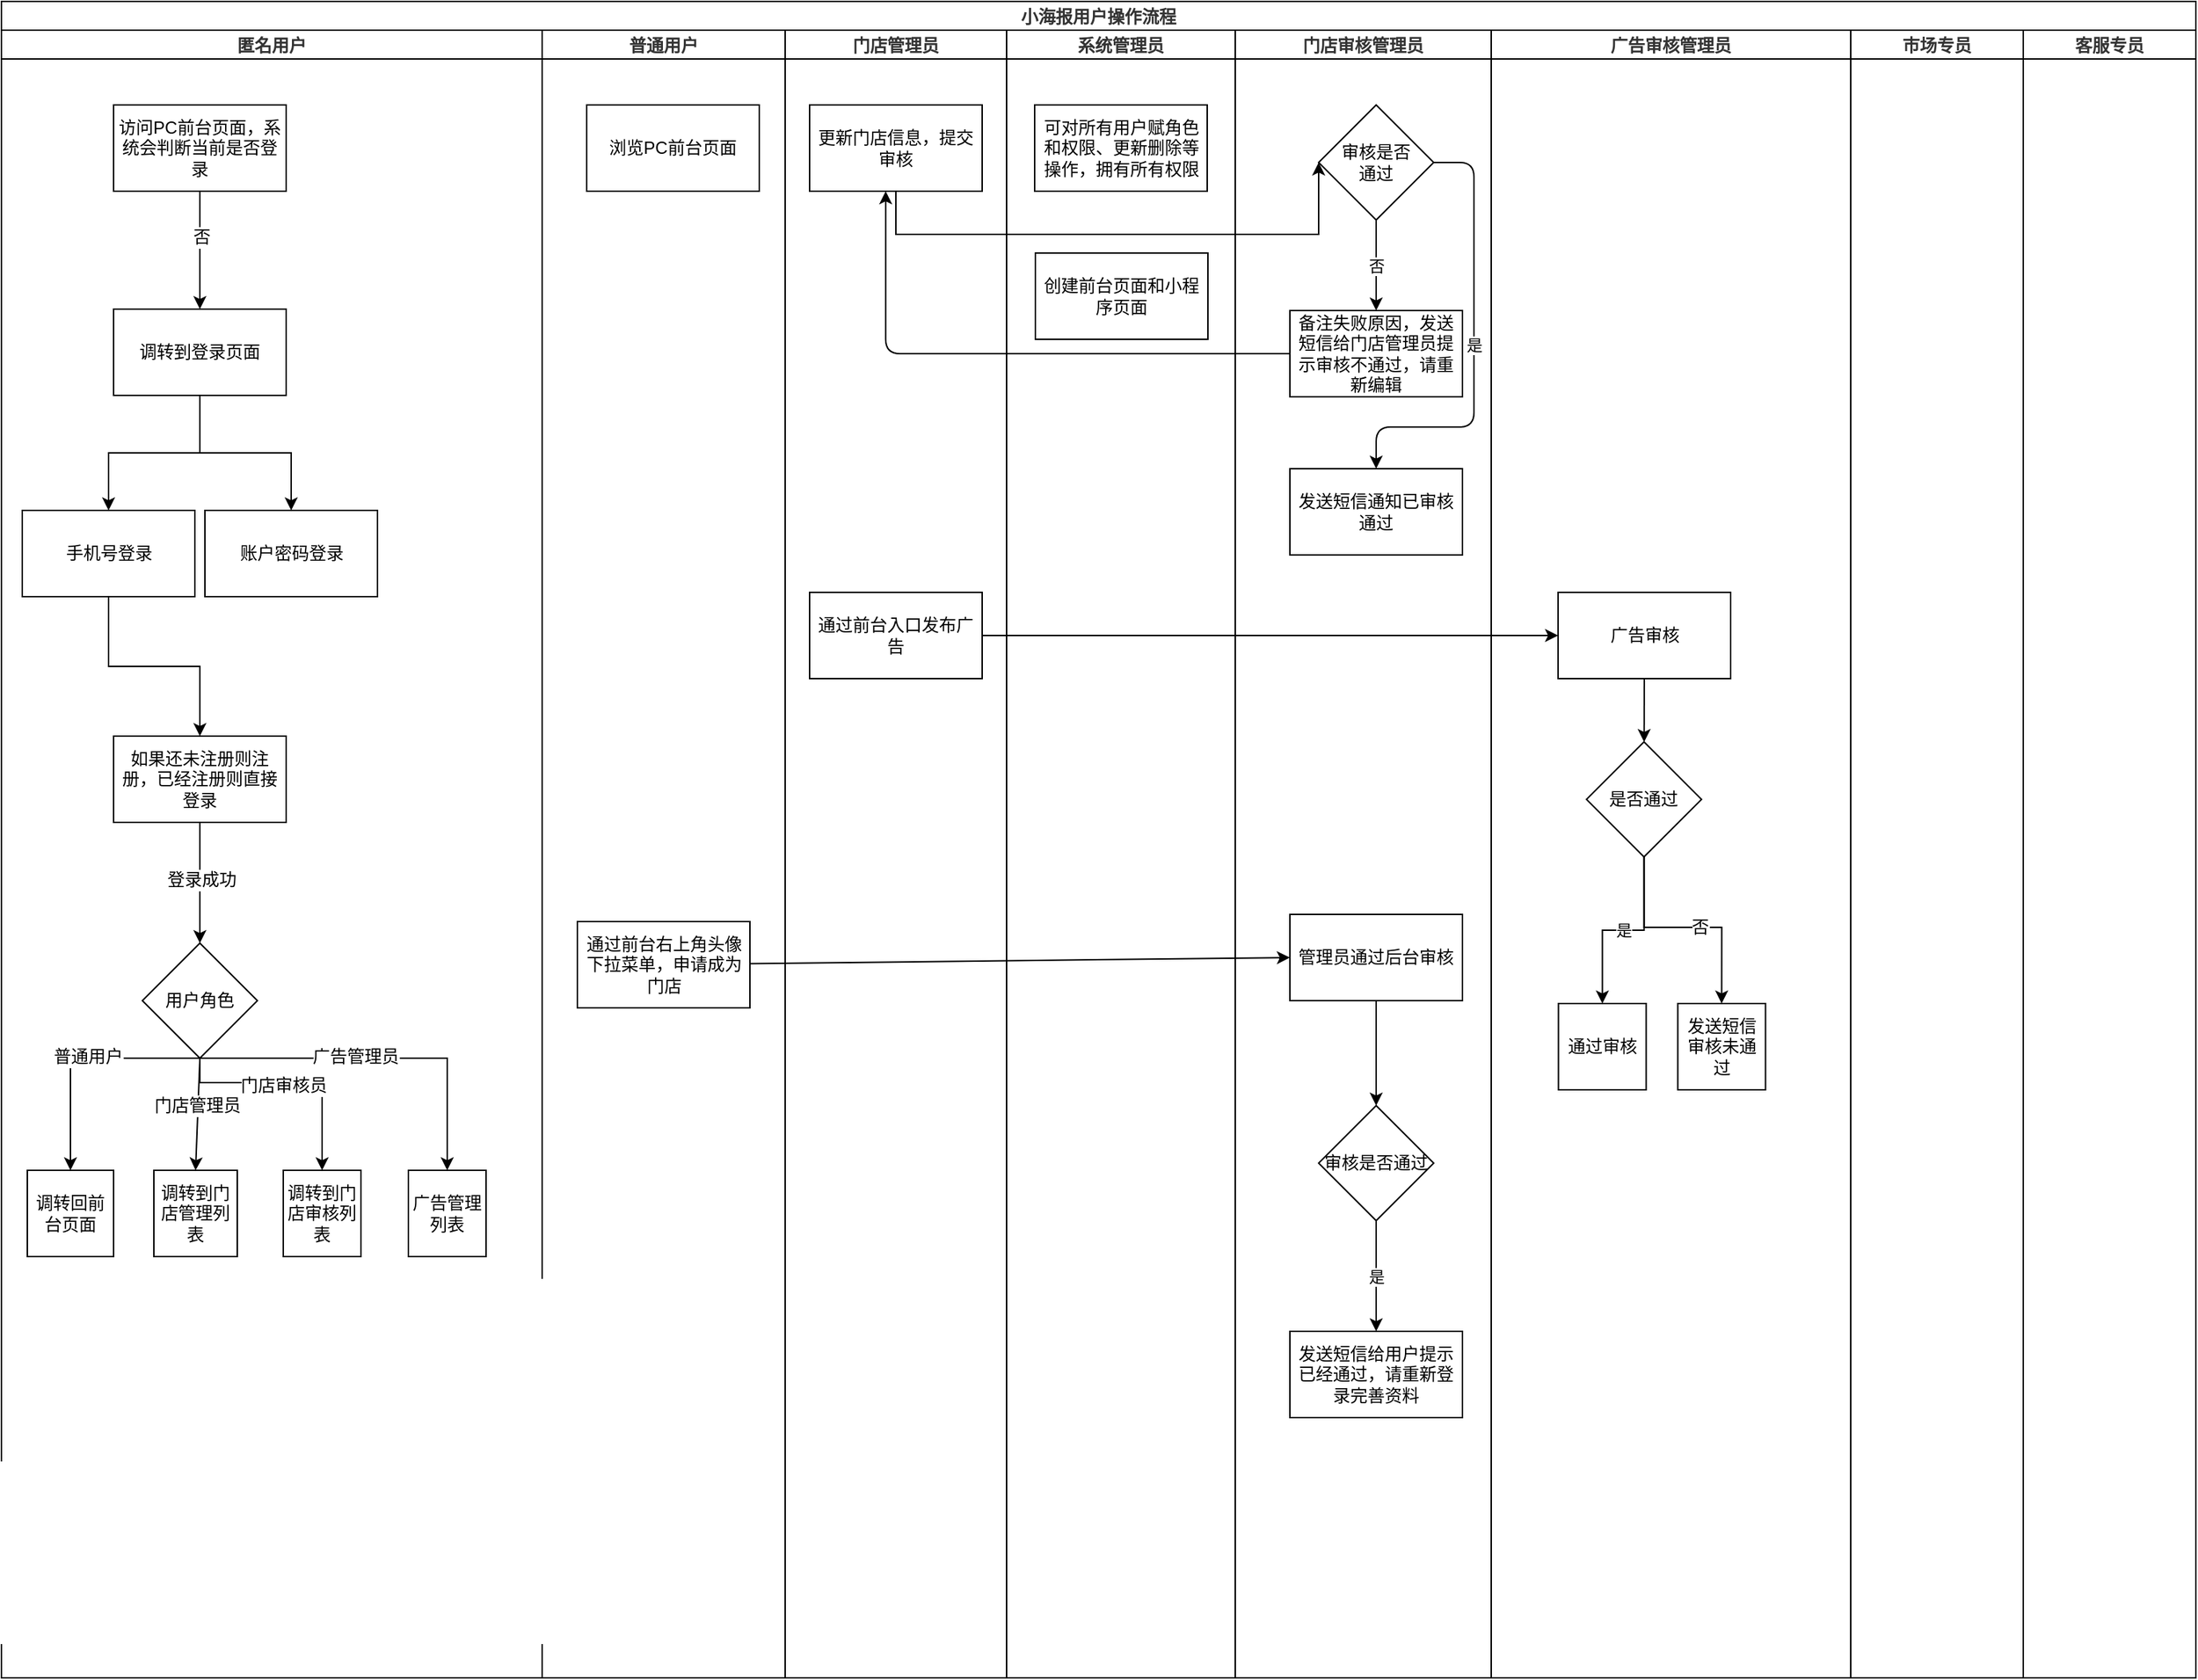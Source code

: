 <mxfile version="12.2.4" pages="1"><diagram id="4UMKDmulNccPQShD0ZXB" name="第 1 页"><mxGraphModel dx="1103" dy="1808" grid="0" gridSize="10" guides="1" tooltips="1" connect="1" arrows="1" fold="1" page="1" pageScale="1" pageWidth="827" pageHeight="1169" background="#ffffff" math="0" shadow="0"><root><mxCell id="0"/><mxCell id="1" parent="0"/><mxCell id="2" value="小海报用户操作流程" style="swimlane;childLayout=stackLayout;resizeParent=1;resizeParentMax=0;startSize=20;fillColor=#FFFFFF;fontColor=#333333;" parent="1" vertex="1"><mxGeometry x="70" y="-1140" width="1526" height="1166" as="geometry"/></mxCell><mxCell id="3" value="匿名用户" style="swimlane;startSize=20;fillColor=#FFFFFF;fontColor=#333333;" parent="2" vertex="1"><mxGeometry y="20" width="376" height="1146" as="geometry"/></mxCell><mxCell id="15" value="" style="edgeStyle=orthogonalEdgeStyle;rounded=0;orthogonalLoop=1;jettySize=auto;html=1;" parent="3" source="13" target="14" edge="1"><mxGeometry relative="1" as="geometry"/></mxCell><mxCell id="16" value="否" style="text;html=1;resizable=0;points=[];align=center;verticalAlign=middle;labelBackgroundColor=#ffffff;" parent="15" vertex="1" connectable="0"><mxGeometry x="-0.236" y="1" relative="1" as="geometry"><mxPoint as="offset"/></mxGeometry></mxCell><mxCell id="13" value="访问PC前台页面，系统会判断当前是否登录" style="rounded=0;whiteSpace=wrap;html=1;" parent="3" vertex="1"><mxGeometry x="78" y="52" width="120" height="60" as="geometry"/></mxCell><mxCell id="41" value="" style="edgeStyle=orthogonalEdgeStyle;rounded=0;orthogonalLoop=1;jettySize=auto;html=1;" parent="3" source="14" target="40" edge="1"><mxGeometry relative="1" as="geometry"/></mxCell><mxCell id="47" value="" style="edgeStyle=orthogonalEdgeStyle;rounded=0;orthogonalLoop=1;jettySize=auto;html=1;" parent="3" source="14" target="46" edge="1"><mxGeometry relative="1" as="geometry"/></mxCell><mxCell id="14" value="调转到登录页面" style="rounded=0;whiteSpace=wrap;html=1;" parent="3" vertex="1"><mxGeometry x="78" y="194" width="120" height="60" as="geometry"/></mxCell><mxCell id="45" value="" style="edgeStyle=orthogonalEdgeStyle;rounded=0;orthogonalLoop=1;jettySize=auto;html=1;entryX=0.5;entryY=0;entryDx=0;entryDy=0;" parent="3" source="40" target="17" edge="1"><mxGeometry relative="1" as="geometry"><mxPoint x="82" y="475" as="targetPoint"/></mxGeometry></mxCell><mxCell id="51" value="" style="edgeStyle=none;rounded=0;orthogonalLoop=1;jettySize=auto;html=1;entryX=0.5;entryY=0;entryDx=0;entryDy=0;" parent="3" source="17" target="49" edge="1"><mxGeometry relative="1" as="geometry"><mxPoint x="138" y="631" as="targetPoint"/></mxGeometry></mxCell><mxCell id="68" value="登录成功" style="text;html=1;resizable=0;points=[];align=center;verticalAlign=middle;labelBackgroundColor=#ffffff;" parent="51" vertex="1" connectable="0"><mxGeometry x="-0.065" y="1" relative="1" as="geometry"><mxPoint as="offset"/></mxGeometry></mxCell><mxCell id="17" value="如果还未注册则注册，已经注册则直接登录" style="rounded=0;whiteSpace=wrap;html=1;" parent="3" vertex="1"><mxGeometry x="78" y="491" width="120" height="60" as="geometry"/></mxCell><mxCell id="48" value="" style="group" parent="3" vertex="1" connectable="0"><mxGeometry x="14.5" y="334" width="247" height="60" as="geometry"/></mxCell><mxCell id="46" value="账户密码登录" style="rounded=0;whiteSpace=wrap;html=1;" parent="48" vertex="1"><mxGeometry x="127" width="120" height="60" as="geometry"/></mxCell><mxCell id="40" value="手机号登录" style="rounded=0;whiteSpace=wrap;html=1;" parent="48" vertex="1"><mxGeometry width="120" height="60" as="geometry"/></mxCell><mxCell id="54" value="" style="edgeStyle=orthogonalEdgeStyle;rounded=0;orthogonalLoop=1;jettySize=auto;html=1;entryX=0.5;entryY=0;entryDx=0;entryDy=0;exitX=0.5;exitY=1;exitDx=0;exitDy=0;" parent="3" source="49" target="52" edge="1"><mxGeometry relative="1" as="geometry"><mxPoint x="18" y="675" as="targetPoint"/><Array as="points"><mxPoint x="48" y="715"/></Array></mxGeometry></mxCell><mxCell id="55" value="普通用户" style="text;html=1;resizable=0;points=[];align=center;verticalAlign=middle;labelBackgroundColor=#ffffff;" parent="54" vertex="1" connectable="0"><mxGeometry x="-0.072" y="-1" relative="1" as="geometry"><mxPoint as="offset"/></mxGeometry></mxCell><mxCell id="57" value="" style="edgeStyle=none;rounded=0;orthogonalLoop=1;jettySize=auto;html=1;entryX=0.5;entryY=0;entryDx=0;entryDy=0;exitX=0.5;exitY=1;exitDx=0;exitDy=0;" parent="3" source="49" target="58" edge="1"><mxGeometry relative="1" as="geometry"><mxPoint x="138" y="795" as="targetPoint"/></mxGeometry></mxCell><mxCell id="59" value="门店管理员" style="text;html=1;resizable=0;points=[];align=center;verticalAlign=middle;labelBackgroundColor=#ffffff;" parent="57" vertex="1" connectable="0"><mxGeometry x="-0.157" y="-1" relative="1" as="geometry"><mxPoint as="offset"/></mxGeometry></mxCell><mxCell id="62" value="" style="edgeStyle=orthogonalEdgeStyle;rounded=0;orthogonalLoop=1;jettySize=auto;html=1;entryX=0.5;entryY=0;entryDx=0;entryDy=0;exitX=0.5;exitY=1;exitDx=0;exitDy=0;" parent="3" source="49" target="60" edge="1"><mxGeometry relative="1" as="geometry"><mxPoint x="258" y="675" as="targetPoint"/><Array as="points"><mxPoint x="138" y="732"/><mxPoint x="223" y="732"/></Array></mxGeometry></mxCell><mxCell id="63" value="门店审核员" style="text;html=1;resizable=0;points=[];align=center;verticalAlign=middle;labelBackgroundColor=#ffffff;" parent="62" vertex="1" connectable="0"><mxGeometry x="-0.08" y="-2" relative="1" as="geometry"><mxPoint as="offset"/></mxGeometry></mxCell><mxCell id="65" value="" style="edgeStyle=orthogonalEdgeStyle;rounded=0;orthogonalLoop=1;jettySize=auto;html=1;entryX=0.5;entryY=0;entryDx=0;entryDy=0;exitX=0.5;exitY=1;exitDx=0;exitDy=0;" parent="3" source="49" target="67" edge="1"><mxGeometry relative="1" as="geometry"><mxPoint x="258" y="675" as="targetPoint"/><Array as="points"><mxPoint x="310" y="715"/></Array></mxGeometry></mxCell><mxCell id="66" value="广告管理员" style="text;html=1;resizable=0;points=[];align=center;verticalAlign=middle;labelBackgroundColor=#ffffff;" parent="65" vertex="1" connectable="0"><mxGeometry x="-0.136" y="1" relative="1" as="geometry"><mxPoint as="offset"/></mxGeometry></mxCell><mxCell id="49" value="用户角色" style="rhombus;whiteSpace=wrap;html=1;" parent="3" vertex="1"><mxGeometry x="98" y="635" width="80" height="80" as="geometry"/></mxCell><mxCell id="52" value="调转回前台页面" style="rounded=0;whiteSpace=wrap;html=1;" parent="3" vertex="1"><mxGeometry x="18" y="793" width="60" height="60" as="geometry"/></mxCell><mxCell id="58" value="调转到门店管理列表" style="rounded=0;whiteSpace=wrap;html=1;" parent="3" vertex="1"><mxGeometry x="106" y="793" width="58" height="60" as="geometry"/></mxCell><mxCell id="60" value="调转到门店审核列表" style="rounded=0;whiteSpace=wrap;html=1;" parent="3" vertex="1"><mxGeometry x="196" y="793" width="54" height="60" as="geometry"/></mxCell><mxCell id="67" value="广告管理列表" style="rounded=0;whiteSpace=wrap;html=1;" parent="3" vertex="1"><mxGeometry x="283" y="793" width="54" height="60" as="geometry"/></mxCell><mxCell id="4" value="普通用户" style="swimlane;startSize=20;fillColor=#FFFFFF;fontColor=#333333;" parent="2" vertex="1"><mxGeometry x="376" y="20" width="169" height="1146" as="geometry"/></mxCell><mxCell id="22" value="通过前台右上角头像下拉菜单，申请成为门店" style="rounded=0;whiteSpace=wrap;html=1;" parent="4" vertex="1"><mxGeometry x="24.5" y="620" width="120" height="60" as="geometry"/></mxCell><mxCell id="69" value="浏览PC前台页面" style="rounded=0;whiteSpace=wrap;html=1;" parent="4" vertex="1"><mxGeometry x="31" y="52" width="120" height="60" as="geometry"/></mxCell><mxCell id="5" value="门店管理员" style="swimlane;startSize=20;fillColor=#FFFFFF;fontColor=#333333;" parent="2" vertex="1"><mxGeometry x="545" y="20" width="154" height="1146" as="geometry"/></mxCell><mxCell id="32" value="更新门店信息，提交审核" style="rounded=0;whiteSpace=wrap;html=1;" parent="5" vertex="1"><mxGeometry x="17" y="52" width="120" height="60" as="geometry"/></mxCell><mxCell id="70" value="通过前台入口发布广告" style="rounded=0;whiteSpace=wrap;html=1;" parent="5" vertex="1"><mxGeometry x="17" y="391" width="120" height="60" as="geometry"/></mxCell><mxCell id="7" value="系统管理员" style="swimlane;startSize=20;fillColor=#FFFFFF;fontColor=#333333;" parent="2" vertex="1"><mxGeometry x="699" y="20" width="159" height="1146" as="geometry"/></mxCell><mxCell id="80" value="可对所有用户赋角色和权限、更新删除等操作，拥有所有权限" style="rounded=0;whiteSpace=wrap;html=1;" parent="7" vertex="1"><mxGeometry x="19.5" y="52" width="120" height="60" as="geometry"/></mxCell><mxCell id="81" value="创建前台页面和小程序页面" style="rounded=0;whiteSpace=wrap;html=1;" parent="7" vertex="1"><mxGeometry x="20" y="155" width="120" height="60" as="geometry"/></mxCell><mxCell id="8" value="门店审核管理员" style="swimlane;startSize=20;fillColor=#FFFFFF;fontColor=#333333;" parent="2" vertex="1"><mxGeometry x="858" y="20" width="178" height="1146" as="geometry"/></mxCell><mxCell id="29" value="" style="edgeStyle=none;rounded=0;orthogonalLoop=1;jettySize=auto;html=1;" parent="8" source="26" target="28" edge="1"><mxGeometry relative="1" as="geometry"/></mxCell><mxCell id="26" value="管理员通过后台审核" style="rounded=0;whiteSpace=wrap;html=1;" parent="8" vertex="1"><mxGeometry x="38" y="615" width="120" height="60" as="geometry"/></mxCell><mxCell id="31" value="是" style="edgeStyle=none;rounded=0;orthogonalLoop=1;jettySize=auto;html=1;" parent="8" source="28" target="30" edge="1"><mxGeometry relative="1" as="geometry"/></mxCell><mxCell id="28" value="审核是否通过" style="rhombus;whiteSpace=wrap;html=1;" parent="8" vertex="1"><mxGeometry x="58" y="748" width="80" height="80" as="geometry"/></mxCell><mxCell id="30" value="发送短信给用户提示已经通过，请重新登录完善资料" style="rounded=0;whiteSpace=wrap;html=1;" parent="8" vertex="1"><mxGeometry x="38" y="905" width="120" height="60" as="geometry"/></mxCell><mxCell id="36" value="否" style="edgeStyle=none;rounded=0;orthogonalLoop=1;jettySize=auto;html=1;" parent="8" source="33" target="35" edge="1"><mxGeometry relative="1" as="geometry"><Array as="points"/></mxGeometry></mxCell><mxCell id="33" value="审核是否&lt;br&gt;通过" style="rhombus;whiteSpace=wrap;html=1;" parent="8" vertex="1"><mxGeometry x="58" y="52" width="80" height="80" as="geometry"/></mxCell><mxCell id="35" value="备注失败原因，发送短信给门店管理员提示审核不通过，请重新编辑" style="rounded=0;whiteSpace=wrap;html=1;" parent="8" vertex="1"><mxGeometry x="38" y="195" width="120" height="60" as="geometry"/></mxCell><mxCell id="38" value="发送短信通知已审核通过" style="rounded=0;whiteSpace=wrap;html=1;" parent="8" vertex="1"><mxGeometry x="38" y="305" width="120" height="60" as="geometry"/></mxCell><mxCell id="39" value="是" style="endArrow=classic;html=1;entryX=0.5;entryY=0;entryDx=0;entryDy=0;exitX=1;exitY=0.5;exitDx=0;exitDy=0;edgeStyle=orthogonalEdgeStyle;" parent="8" source="33" target="38" edge="1"><mxGeometry width="50" height="50" relative="1" as="geometry"><mxPoint x="110" y="310" as="sourcePoint"/><mxPoint x="160" y="260" as="targetPoint"/><Array as="points"><mxPoint x="166" y="92"/><mxPoint x="166" y="276"/><mxPoint x="98" y="276"/></Array></mxGeometry></mxCell><mxCell id="10" value="广告审核管理员" style="swimlane;startSize=20;fillColor=#FFFFFF;fontColor=#333333;" parent="2" vertex="1"><mxGeometry x="1036" y="20" width="250" height="1146" as="geometry"/></mxCell><mxCell id="74" value="" style="rounded=0;orthogonalLoop=1;jettySize=auto;html=1;" parent="10" source="71" target="73" edge="1"><mxGeometry relative="1" as="geometry"/></mxCell><mxCell id="71" value="广告审核" style="rounded=0;whiteSpace=wrap;html=1;" parent="10" vertex="1"><mxGeometry x="46.5" y="391" width="120" height="60" as="geometry"/></mxCell><mxCell id="76" value="是" style="edgeStyle=orthogonalEdgeStyle;rounded=0;orthogonalLoop=1;jettySize=auto;html=1;" parent="10" source="73" target="75" edge="1"><mxGeometry relative="1" as="geometry"/></mxCell><mxCell id="78" value="" style="edgeStyle=orthogonalEdgeStyle;rounded=0;orthogonalLoop=1;jettySize=auto;html=1;entryX=0.5;entryY=0;entryDx=0;entryDy=0;exitX=0.5;exitY=1;exitDx=0;exitDy=0;" parent="10" source="73" target="77" edge="1"><mxGeometry relative="1" as="geometry"><Array as="points"><mxPoint x="106" y="624"/><mxPoint x="160" y="624"/></Array></mxGeometry></mxCell><mxCell id="79" value="否" style="text;html=1;resizable=0;points=[];align=center;verticalAlign=middle;labelBackgroundColor=#ffffff;" parent="78" vertex="1" connectable="0"><mxGeometry x="0.117" relative="1" as="geometry"><mxPoint as="offset"/></mxGeometry></mxCell><mxCell id="73" value="是否通过" style="rhombus;whiteSpace=wrap;html=1;flipV=1;" parent="10" vertex="1"><mxGeometry x="66.25" y="495" width="80" height="80" as="geometry"/></mxCell><mxCell id="75" value="通过审核" style="rounded=0;whiteSpace=wrap;html=1;flipV=1;" parent="10" vertex="1"><mxGeometry x="46.75" y="677" width="61" height="60" as="geometry"/></mxCell><mxCell id="77" value="发送短信审核未通过" style="rounded=0;whiteSpace=wrap;html=1;flipV=1;" parent="10" vertex="1"><mxGeometry x="129.75" y="677" width="61" height="60" as="geometry"/></mxCell><mxCell id="11" value="市场专员" style="swimlane;startSize=20;fillColor=#FFFFFF;fontColor=#333333;" parent="2" vertex="1"><mxGeometry x="1286" y="20" width="120" height="1146" as="geometry"/></mxCell><mxCell id="12" value="客服专员" style="swimlane;startSize=20;fillColor=#FFFFFF;fontColor=#333333;" parent="2" vertex="1"><mxGeometry x="1406" y="20" width="120" height="1146" as="geometry"/></mxCell><mxCell id="27" value="" style="edgeStyle=none;rounded=0;orthogonalLoop=1;jettySize=auto;html=1;entryX=0;entryY=0.5;entryDx=0;entryDy=0;" parent="2" source="22" target="26" edge="1"><mxGeometry relative="1" as="geometry"/></mxCell><mxCell id="34" value="" style="edgeStyle=orthogonalEdgeStyle;rounded=0;orthogonalLoop=1;jettySize=auto;html=1;entryX=0;entryY=0.5;entryDx=0;entryDy=0;" parent="2" source="32" target="33" edge="1"><mxGeometry relative="1" as="geometry"><Array as="points"><mxPoint x="622" y="162"/><mxPoint x="916" y="162"/></Array></mxGeometry></mxCell><mxCell id="37" value="" style="endArrow=classic;html=1;exitX=0;exitY=0.5;exitDx=0;exitDy=0;entryX=0.441;entryY=1;entryDx=0;entryDy=0;entryPerimeter=0;edgeStyle=orthogonalEdgeStyle;" parent="2" source="35" target="32" edge="1"><mxGeometry width="50" height="50" relative="1" as="geometry"><mxPoint x="526" y="237" as="sourcePoint"/><mxPoint x="576" y="187" as="targetPoint"/></mxGeometry></mxCell><mxCell id="72" value="" style="endArrow=classic;html=1;exitX=1;exitY=0.5;exitDx=0;exitDy=0;entryX=0;entryY=0.5;entryDx=0;entryDy=0;" parent="2" source="70" target="71" edge="1"><mxGeometry width="50" height="50" relative="1" as="geometry"><mxPoint x="714" y="468" as="sourcePoint"/><mxPoint x="764" y="418" as="targetPoint"/></mxGeometry></mxCell></root></mxGraphModel></diagram></mxfile>
